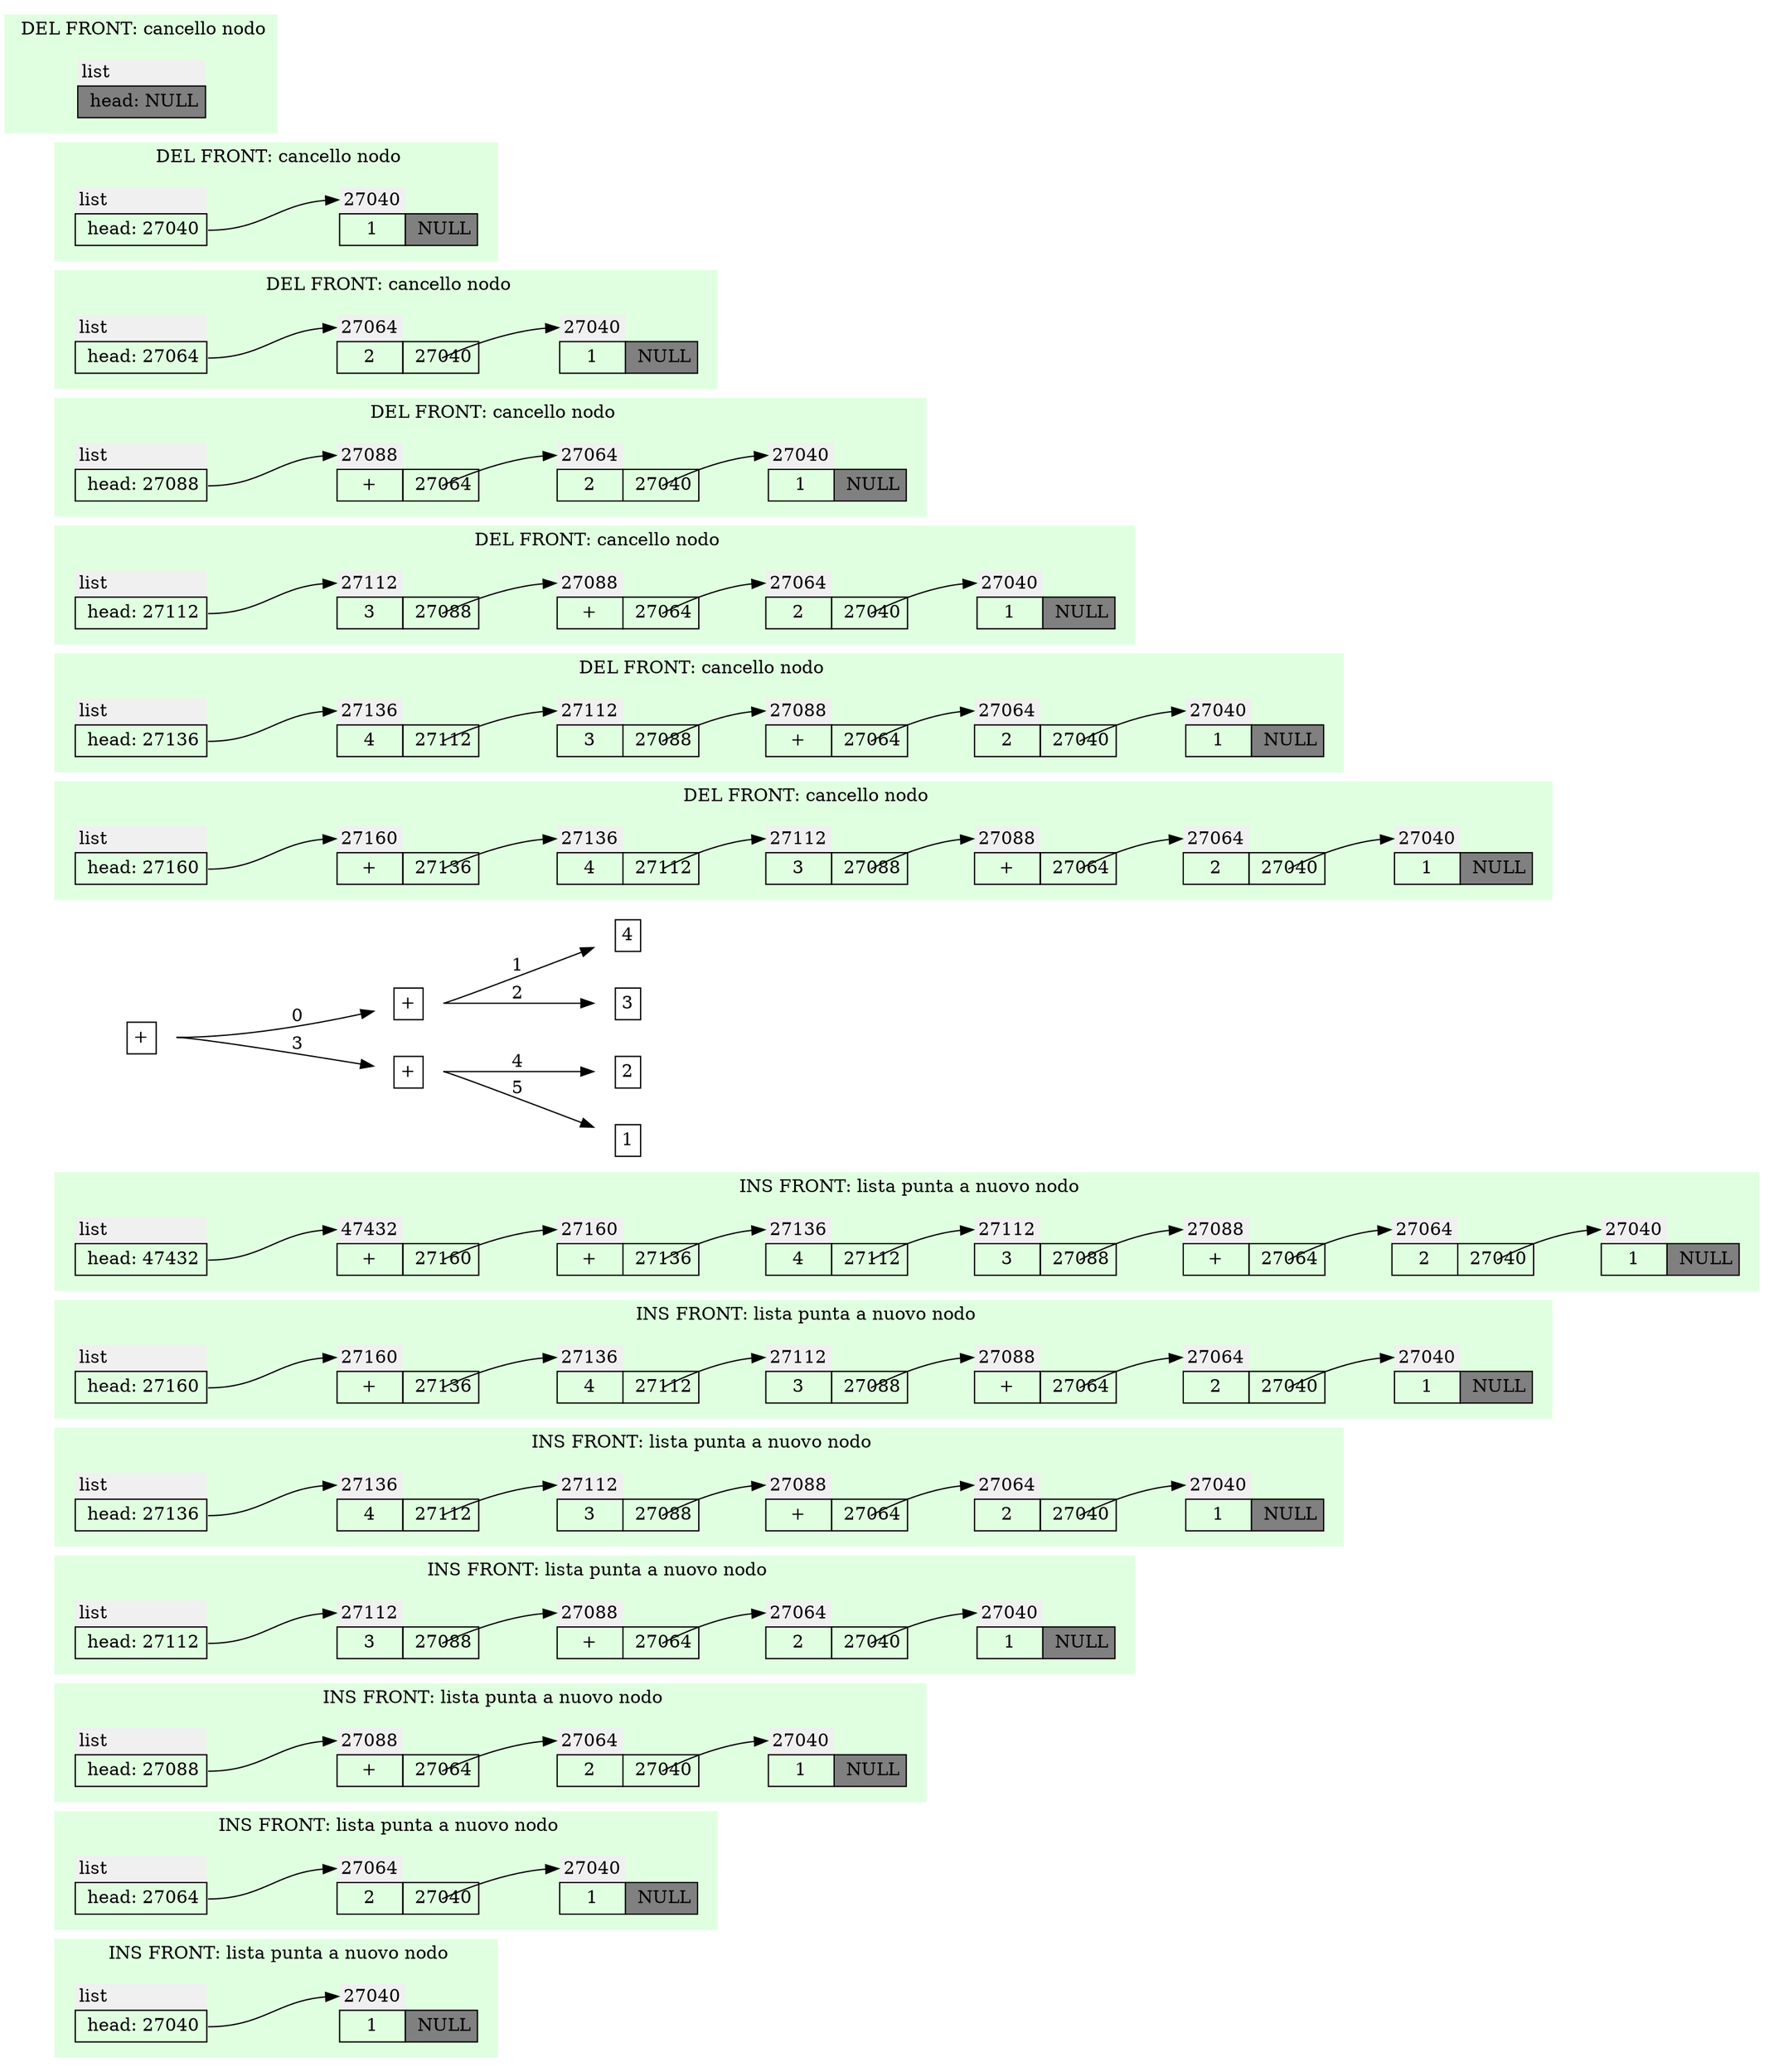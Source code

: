 digraph g
{ 
node [shape=none]
rankdir="LR"
edge[tailclip=false,arrowtail=dot];
subgraph cluster_19 {
label=" INS FRONT: lista punta a nuovo nodo";
style=filled;
color="#e0ffe0";
list_0_19
[label=<
<TABLE BORDER="0" CELLBORDER="1" CELLSPACING="0" CELLPADDING="4" >
<TR> <TD CELLPADDING="3" BORDER="0"  ALIGN="LEFT" bgcolor="#f0f0f0" PORT="id">list</TD> </TR><TR>
<TD PORT="next" > head: 27040</TD>
</TR></TABLE>>];
list_0_19:next:e -> node_27040_19:id ;
node_27040_19
[label=<
<TABLE BORDER="0" CELLBORDER="1" CELLSPACING="0" CELLPADDING="4" >
<TR> <TD CELLPADDING="3" BORDER="0"  ALIGN="LEFT" bgcolor="#f0f0f0" PORT="id">27040</TD> </TR><TR>
<TD PORT="val">1</TD>
 <TD PORT="next" bgcolor="#808080"> NULL</TD>
</TR></TABLE>>];
}
subgraph cluster_20 {
label=" INS FRONT: lista punta a nuovo nodo";
style=filled;
color="#e0ffe0";
list_0_20
[label=<
<TABLE BORDER="0" CELLBORDER="1" CELLSPACING="0" CELLPADDING="4" >
<TR> <TD CELLPADDING="3" BORDER="0"  ALIGN="LEFT" bgcolor="#f0f0f0" PORT="id">list</TD> </TR><TR>
<TD PORT="next" > head: 27064</TD>
</TR></TABLE>>];
list_0_20:next:e -> node_27064_20:id ;
node_27064_20
[label=<
<TABLE BORDER="0" CELLBORDER="1" CELLSPACING="0" CELLPADDING="4" >
<TR> <TD CELLPADDING="3" BORDER="0"  ALIGN="LEFT" bgcolor="#f0f0f0" PORT="id">27064</TD> </TR><TR>
<TD PORT="val">2</TD>
 <TD PORT="next" > 27040</TD>
</TR></TABLE>>];
node_27064_20:next:c -> node_27040_20:id ;
node_27040_20
[label=<
<TABLE BORDER="0" CELLBORDER="1" CELLSPACING="0" CELLPADDING="4" >
<TR> <TD CELLPADDING="3" BORDER="0"  ALIGN="LEFT" bgcolor="#f0f0f0" PORT="id">27040</TD> </TR><TR>
<TD PORT="val">1</TD>
 <TD PORT="next" bgcolor="#808080"> NULL</TD>
</TR></TABLE>>];
}
subgraph cluster_21 {
label=" INS FRONT: lista punta a nuovo nodo";
style=filled;
color="#e0ffe0";
list_0_21
[label=<
<TABLE BORDER="0" CELLBORDER="1" CELLSPACING="0" CELLPADDING="4" >
<TR> <TD CELLPADDING="3" BORDER="0"  ALIGN="LEFT" bgcolor="#f0f0f0" PORT="id">list</TD> </TR><TR>
<TD PORT="next" > head: 27088</TD>
</TR></TABLE>>];
list_0_21:next:e -> node_27088_21:id ;
node_27088_21
[label=<
<TABLE BORDER="0" CELLBORDER="1" CELLSPACING="0" CELLPADDING="4" >
<TR> <TD CELLPADDING="3" BORDER="0"  ALIGN="LEFT" bgcolor="#f0f0f0" PORT="id">27088</TD> </TR><TR>
<TD PORT="val">+</TD>
 <TD PORT="next" > 27064</TD>
</TR></TABLE>>];
node_27088_21:next:c -> node_27064_21:id ;
node_27064_21
[label=<
<TABLE BORDER="0" CELLBORDER="1" CELLSPACING="0" CELLPADDING="4" >
<TR> <TD CELLPADDING="3" BORDER="0"  ALIGN="LEFT" bgcolor="#f0f0f0" PORT="id">27064</TD> </TR><TR>
<TD PORT="val">2</TD>
 <TD PORT="next" > 27040</TD>
</TR></TABLE>>];
node_27064_21:next:c -> node_27040_21:id ;
node_27040_21
[label=<
<TABLE BORDER="0" CELLBORDER="1" CELLSPACING="0" CELLPADDING="4" >
<TR> <TD CELLPADDING="3" BORDER="0"  ALIGN="LEFT" bgcolor="#f0f0f0" PORT="id">27040</TD> </TR><TR>
<TD PORT="val">1</TD>
 <TD PORT="next" bgcolor="#808080"> NULL</TD>
</TR></TABLE>>];
}
subgraph cluster_22 {
label=" INS FRONT: lista punta a nuovo nodo";
style=filled;
color="#e0ffe0";
list_0_22
[label=<
<TABLE BORDER="0" CELLBORDER="1" CELLSPACING="0" CELLPADDING="4" >
<TR> <TD CELLPADDING="3" BORDER="0"  ALIGN="LEFT" bgcolor="#f0f0f0" PORT="id">list</TD> </TR><TR>
<TD PORT="next" > head: 27112</TD>
</TR></TABLE>>];
list_0_22:next:e -> node_27112_22:id ;
node_27112_22
[label=<
<TABLE BORDER="0" CELLBORDER="1" CELLSPACING="0" CELLPADDING="4" >
<TR> <TD CELLPADDING="3" BORDER="0"  ALIGN="LEFT" bgcolor="#f0f0f0" PORT="id">27112</TD> </TR><TR>
<TD PORT="val">3</TD>
 <TD PORT="next" > 27088</TD>
</TR></TABLE>>];
node_27112_22:next:c -> node_27088_22:id ;
node_27088_22
[label=<
<TABLE BORDER="0" CELLBORDER="1" CELLSPACING="0" CELLPADDING="4" >
<TR> <TD CELLPADDING="3" BORDER="0"  ALIGN="LEFT" bgcolor="#f0f0f0" PORT="id">27088</TD> </TR><TR>
<TD PORT="val">+</TD>
 <TD PORT="next" > 27064</TD>
</TR></TABLE>>];
node_27088_22:next:c -> node_27064_22:id ;
node_27064_22
[label=<
<TABLE BORDER="0" CELLBORDER="1" CELLSPACING="0" CELLPADDING="4" >
<TR> <TD CELLPADDING="3" BORDER="0"  ALIGN="LEFT" bgcolor="#f0f0f0" PORT="id">27064</TD> </TR><TR>
<TD PORT="val">2</TD>
 <TD PORT="next" > 27040</TD>
</TR></TABLE>>];
node_27064_22:next:c -> node_27040_22:id ;
node_27040_22
[label=<
<TABLE BORDER="0" CELLBORDER="1" CELLSPACING="0" CELLPADDING="4" >
<TR> <TD CELLPADDING="3" BORDER="0"  ALIGN="LEFT" bgcolor="#f0f0f0" PORT="id">27040</TD> </TR><TR>
<TD PORT="val">1</TD>
 <TD PORT="next" bgcolor="#808080"> NULL</TD>
</TR></TABLE>>];
}
subgraph cluster_23 {
label=" INS FRONT: lista punta a nuovo nodo";
style=filled;
color="#e0ffe0";
list_0_23
[label=<
<TABLE BORDER="0" CELLBORDER="1" CELLSPACING="0" CELLPADDING="4" >
<TR> <TD CELLPADDING="3" BORDER="0"  ALIGN="LEFT" bgcolor="#f0f0f0" PORT="id">list</TD> </TR><TR>
<TD PORT="next" > head: 27136</TD>
</TR></TABLE>>];
list_0_23:next:e -> node_27136_23:id ;
node_27136_23
[label=<
<TABLE BORDER="0" CELLBORDER="1" CELLSPACING="0" CELLPADDING="4" >
<TR> <TD CELLPADDING="3" BORDER="0"  ALIGN="LEFT" bgcolor="#f0f0f0" PORT="id">27136</TD> </TR><TR>
<TD PORT="val">4</TD>
 <TD PORT="next" > 27112</TD>
</TR></TABLE>>];
node_27136_23:next:c -> node_27112_23:id ;
node_27112_23
[label=<
<TABLE BORDER="0" CELLBORDER="1" CELLSPACING="0" CELLPADDING="4" >
<TR> <TD CELLPADDING="3" BORDER="0"  ALIGN="LEFT" bgcolor="#f0f0f0" PORT="id">27112</TD> </TR><TR>
<TD PORT="val">3</TD>
 <TD PORT="next" > 27088</TD>
</TR></TABLE>>];
node_27112_23:next:c -> node_27088_23:id ;
node_27088_23
[label=<
<TABLE BORDER="0" CELLBORDER="1" CELLSPACING="0" CELLPADDING="4" >
<TR> <TD CELLPADDING="3" BORDER="0"  ALIGN="LEFT" bgcolor="#f0f0f0" PORT="id">27088</TD> </TR><TR>
<TD PORT="val">+</TD>
 <TD PORT="next" > 27064</TD>
</TR></TABLE>>];
node_27088_23:next:c -> node_27064_23:id ;
node_27064_23
[label=<
<TABLE BORDER="0" CELLBORDER="1" CELLSPACING="0" CELLPADDING="4" >
<TR> <TD CELLPADDING="3" BORDER="0"  ALIGN="LEFT" bgcolor="#f0f0f0" PORT="id">27064</TD> </TR><TR>
<TD PORT="val">2</TD>
 <TD PORT="next" > 27040</TD>
</TR></TABLE>>];
node_27064_23:next:c -> node_27040_23:id ;
node_27040_23
[label=<
<TABLE BORDER="0" CELLBORDER="1" CELLSPACING="0" CELLPADDING="4" >
<TR> <TD CELLPADDING="3" BORDER="0"  ALIGN="LEFT" bgcolor="#f0f0f0" PORT="id">27040</TD> </TR><TR>
<TD PORT="val">1</TD>
 <TD PORT="next" bgcolor="#808080"> NULL</TD>
</TR></TABLE>>];
}
subgraph cluster_24 {
label=" INS FRONT: lista punta a nuovo nodo";
style=filled;
color="#e0ffe0";
list_0_24
[label=<
<TABLE BORDER="0" CELLBORDER="1" CELLSPACING="0" CELLPADDING="4" >
<TR> <TD CELLPADDING="3" BORDER="0"  ALIGN="LEFT" bgcolor="#f0f0f0" PORT="id">list</TD> </TR><TR>
<TD PORT="next" > head: 27160</TD>
</TR></TABLE>>];
list_0_24:next:e -> node_27160_24:id ;
node_27160_24
[label=<
<TABLE BORDER="0" CELLBORDER="1" CELLSPACING="0" CELLPADDING="4" >
<TR> <TD CELLPADDING="3" BORDER="0"  ALIGN="LEFT" bgcolor="#f0f0f0" PORT="id">27160</TD> </TR><TR>
<TD PORT="val">+</TD>
 <TD PORT="next" > 27136</TD>
</TR></TABLE>>];
node_27160_24:next:c -> node_27136_24:id ;
node_27136_24
[label=<
<TABLE BORDER="0" CELLBORDER="1" CELLSPACING="0" CELLPADDING="4" >
<TR> <TD CELLPADDING="3" BORDER="0"  ALIGN="LEFT" bgcolor="#f0f0f0" PORT="id">27136</TD> </TR><TR>
<TD PORT="val">4</TD>
 <TD PORT="next" > 27112</TD>
</TR></TABLE>>];
node_27136_24:next:c -> node_27112_24:id ;
node_27112_24
[label=<
<TABLE BORDER="0" CELLBORDER="1" CELLSPACING="0" CELLPADDING="4" >
<TR> <TD CELLPADDING="3" BORDER="0"  ALIGN="LEFT" bgcolor="#f0f0f0" PORT="id">27112</TD> </TR><TR>
<TD PORT="val">3</TD>
 <TD PORT="next" > 27088</TD>
</TR></TABLE>>];
node_27112_24:next:c -> node_27088_24:id ;
node_27088_24
[label=<
<TABLE BORDER="0" CELLBORDER="1" CELLSPACING="0" CELLPADDING="4" >
<TR> <TD CELLPADDING="3" BORDER="0"  ALIGN="LEFT" bgcolor="#f0f0f0" PORT="id">27088</TD> </TR><TR>
<TD PORT="val">+</TD>
 <TD PORT="next" > 27064</TD>
</TR></TABLE>>];
node_27088_24:next:c -> node_27064_24:id ;
node_27064_24
[label=<
<TABLE BORDER="0" CELLBORDER="1" CELLSPACING="0" CELLPADDING="4" >
<TR> <TD CELLPADDING="3" BORDER="0"  ALIGN="LEFT" bgcolor="#f0f0f0" PORT="id">27064</TD> </TR><TR>
<TD PORT="val">2</TD>
 <TD PORT="next" > 27040</TD>
</TR></TABLE>>];
node_27064_24:next:c -> node_27040_24:id ;
node_27040_24
[label=<
<TABLE BORDER="0" CELLBORDER="1" CELLSPACING="0" CELLPADDING="4" >
<TR> <TD CELLPADDING="3" BORDER="0"  ALIGN="LEFT" bgcolor="#f0f0f0" PORT="id">27040</TD> </TR><TR>
<TD PORT="val">1</TD>
 <TD PORT="next" bgcolor="#808080"> NULL</TD>
</TR></TABLE>>];
}
subgraph cluster_25 {
label=" INS FRONT: lista punta a nuovo nodo";
style=filled;
color="#e0ffe0";
list_0_25
[label=<
<TABLE BORDER="0" CELLBORDER="1" CELLSPACING="0" CELLPADDING="4" >
<TR> <TD CELLPADDING="3" BORDER="0"  ALIGN="LEFT" bgcolor="#f0f0f0" PORT="id">list</TD> </TR><TR>
<TD PORT="next" > head: 47432</TD>
</TR></TABLE>>];
list_0_25:next:e -> node_47432_25:id ;
node_47432_25
[label=<
<TABLE BORDER="0" CELLBORDER="1" CELLSPACING="0" CELLPADDING="4" >
<TR> <TD CELLPADDING="3" BORDER="0"  ALIGN="LEFT" bgcolor="#f0f0f0" PORT="id">47432</TD> </TR><TR>
<TD PORT="val">+</TD>
 <TD PORT="next" > 27160</TD>
</TR></TABLE>>];
node_47432_25:next:c -> node_27160_25:id ;
node_27160_25
[label=<
<TABLE BORDER="0" CELLBORDER="1" CELLSPACING="0" CELLPADDING="4" >
<TR> <TD CELLPADDING="3" BORDER="0"  ALIGN="LEFT" bgcolor="#f0f0f0" PORT="id">27160</TD> </TR><TR>
<TD PORT="val">+</TD>
 <TD PORT="next" > 27136</TD>
</TR></TABLE>>];
node_27160_25:next:c -> node_27136_25:id ;
node_27136_25
[label=<
<TABLE BORDER="0" CELLBORDER="1" CELLSPACING="0" CELLPADDING="4" >
<TR> <TD CELLPADDING="3" BORDER="0"  ALIGN="LEFT" bgcolor="#f0f0f0" PORT="id">27136</TD> </TR><TR>
<TD PORT="val">4</TD>
 <TD PORT="next" > 27112</TD>
</TR></TABLE>>];
node_27136_25:next:c -> node_27112_25:id ;
node_27112_25
[label=<
<TABLE BORDER="0" CELLBORDER="1" CELLSPACING="0" CELLPADDING="4" >
<TR> <TD CELLPADDING="3" BORDER="0"  ALIGN="LEFT" bgcolor="#f0f0f0" PORT="id">27112</TD> </TR><TR>
<TD PORT="val">3</TD>
 <TD PORT="next" > 27088</TD>
</TR></TABLE>>];
node_27112_25:next:c -> node_27088_25:id ;
node_27088_25
[label=<
<TABLE BORDER="0" CELLBORDER="1" CELLSPACING="0" CELLPADDING="4" >
<TR> <TD CELLPADDING="3" BORDER="0"  ALIGN="LEFT" bgcolor="#f0f0f0" PORT="id">27088</TD> </TR><TR>
<TD PORT="val">+</TD>
 <TD PORT="next" > 27064</TD>
</TR></TABLE>>];
node_27088_25:next:c -> node_27064_25:id ;
node_27064_25
[label=<
<TABLE BORDER="0" CELLBORDER="1" CELLSPACING="0" CELLPADDING="4" >
<TR> <TD CELLPADDING="3" BORDER="0"  ALIGN="LEFT" bgcolor="#f0f0f0" PORT="id">27064</TD> </TR><TR>
<TD PORT="val">2</TD>
 <TD PORT="next" > 27040</TD>
</TR></TABLE>>];
node_27064_25:next:c -> node_27040_25:id ;
node_27040_25
[label=<
<TABLE BORDER="0" CELLBORDER="1" CELLSPACING="0" CELLPADDING="4" >
<TR> <TD CELLPADDING="3" BORDER="0"  ALIGN="LEFT" bgcolor="#f0f0f0" PORT="id">27040</TD> </TR><TR>
<TD PORT="val">1</TD>
 <TD PORT="next" bgcolor="#808080"> NULL</TD>
</TR></TABLE>>];
}
rec_node_47432
[label=<
<TABLE BORDER="0" CELLBORDER="1" CELLSPACING="0" CELLPADDING="4" >
<TR>
<TD PORT="val">+</TD>
</TR></TABLE>>];
subgraph cluster_26 {
label=" DEL FRONT: cancello nodo";
style=filled;
color="#e0ffe0";
list_0_26
[label=<
<TABLE BORDER="0" CELLBORDER="1" CELLSPACING="0" CELLPADDING="4" >
<TR> <TD CELLPADDING="3" BORDER="0"  ALIGN="LEFT" bgcolor="#f0f0f0" PORT="id">list</TD> </TR><TR>
<TD PORT="next" > head: 27160</TD>
</TR></TABLE>>];
list_0_26:next:e -> node_27160_26:id ;
node_27160_26
[label=<
<TABLE BORDER="0" CELLBORDER="1" CELLSPACING="0" CELLPADDING="4" >
<TR> <TD CELLPADDING="3" BORDER="0"  ALIGN="LEFT" bgcolor="#f0f0f0" PORT="id">27160</TD> </TR><TR>
<TD PORT="val">+</TD>
 <TD PORT="next" > 27136</TD>
</TR></TABLE>>];
node_27160_26:next:c -> node_27136_26:id ;
node_27136_26
[label=<
<TABLE BORDER="0" CELLBORDER="1" CELLSPACING="0" CELLPADDING="4" >
<TR> <TD CELLPADDING="3" BORDER="0"  ALIGN="LEFT" bgcolor="#f0f0f0" PORT="id">27136</TD> </TR><TR>
<TD PORT="val">4</TD>
 <TD PORT="next" > 27112</TD>
</TR></TABLE>>];
node_27136_26:next:c -> node_27112_26:id ;
node_27112_26
[label=<
<TABLE BORDER="0" CELLBORDER="1" CELLSPACING="0" CELLPADDING="4" >
<TR> <TD CELLPADDING="3" BORDER="0"  ALIGN="LEFT" bgcolor="#f0f0f0" PORT="id">27112</TD> </TR><TR>
<TD PORT="val">3</TD>
 <TD PORT="next" > 27088</TD>
</TR></TABLE>>];
node_27112_26:next:c -> node_27088_26:id ;
node_27088_26
[label=<
<TABLE BORDER="0" CELLBORDER="1" CELLSPACING="0" CELLPADDING="4" >
<TR> <TD CELLPADDING="3" BORDER="0"  ALIGN="LEFT" bgcolor="#f0f0f0" PORT="id">27088</TD> </TR><TR>
<TD PORT="val">+</TD>
 <TD PORT="next" > 27064</TD>
</TR></TABLE>>];
node_27088_26:next:c -> node_27064_26:id ;
node_27064_26
[label=<
<TABLE BORDER="0" CELLBORDER="1" CELLSPACING="0" CELLPADDING="4" >
<TR> <TD CELLPADDING="3" BORDER="0"  ALIGN="LEFT" bgcolor="#f0f0f0" PORT="id">27064</TD> </TR><TR>
<TD PORT="val">2</TD>
 <TD PORT="next" > 27040</TD>
</TR></TABLE>>];
node_27064_26:next:c -> node_27040_26:id ;
node_27040_26
[label=<
<TABLE BORDER="0" CELLBORDER="1" CELLSPACING="0" CELLPADDING="4" >
<TR> <TD CELLPADDING="3" BORDER="0"  ALIGN="LEFT" bgcolor="#f0f0f0" PORT="id">27040</TD> </TR><TR>
<TD PORT="val">1</TD>
 <TD PORT="next" bgcolor="#808080"> NULL</TD>
</TR></TABLE>>];
}
rec_node_47432:e -> rec_node_27160 [label=0];
rec_node_27160
[label=<
<TABLE BORDER="0" CELLBORDER="1" CELLSPACING="0" CELLPADDING="4" >
<TR>
<TD PORT="val">+</TD>
</TR></TABLE>>];
subgraph cluster_27 {
label=" DEL FRONT: cancello nodo";
style=filled;
color="#e0ffe0";
list_0_27
[label=<
<TABLE BORDER="0" CELLBORDER="1" CELLSPACING="0" CELLPADDING="4" >
<TR> <TD CELLPADDING="3" BORDER="0"  ALIGN="LEFT" bgcolor="#f0f0f0" PORT="id">list</TD> </TR><TR>
<TD PORT="next" > head: 27136</TD>
</TR></TABLE>>];
list_0_27:next:e -> node_27136_27:id ;
node_27136_27
[label=<
<TABLE BORDER="0" CELLBORDER="1" CELLSPACING="0" CELLPADDING="4" >
<TR> <TD CELLPADDING="3" BORDER="0"  ALIGN="LEFT" bgcolor="#f0f0f0" PORT="id">27136</TD> </TR><TR>
<TD PORT="val">4</TD>
 <TD PORT="next" > 27112</TD>
</TR></TABLE>>];
node_27136_27:next:c -> node_27112_27:id ;
node_27112_27
[label=<
<TABLE BORDER="0" CELLBORDER="1" CELLSPACING="0" CELLPADDING="4" >
<TR> <TD CELLPADDING="3" BORDER="0"  ALIGN="LEFT" bgcolor="#f0f0f0" PORT="id">27112</TD> </TR><TR>
<TD PORT="val">3</TD>
 <TD PORT="next" > 27088</TD>
</TR></TABLE>>];
node_27112_27:next:c -> node_27088_27:id ;
node_27088_27
[label=<
<TABLE BORDER="0" CELLBORDER="1" CELLSPACING="0" CELLPADDING="4" >
<TR> <TD CELLPADDING="3" BORDER="0"  ALIGN="LEFT" bgcolor="#f0f0f0" PORT="id">27088</TD> </TR><TR>
<TD PORT="val">+</TD>
 <TD PORT="next" > 27064</TD>
</TR></TABLE>>];
node_27088_27:next:c -> node_27064_27:id ;
node_27064_27
[label=<
<TABLE BORDER="0" CELLBORDER="1" CELLSPACING="0" CELLPADDING="4" >
<TR> <TD CELLPADDING="3" BORDER="0"  ALIGN="LEFT" bgcolor="#f0f0f0" PORT="id">27064</TD> </TR><TR>
<TD PORT="val">2</TD>
 <TD PORT="next" > 27040</TD>
</TR></TABLE>>];
node_27064_27:next:c -> node_27040_27:id ;
node_27040_27
[label=<
<TABLE BORDER="0" CELLBORDER="1" CELLSPACING="0" CELLPADDING="4" >
<TR> <TD CELLPADDING="3" BORDER="0"  ALIGN="LEFT" bgcolor="#f0f0f0" PORT="id">27040</TD> </TR><TR>
<TD PORT="val">1</TD>
 <TD PORT="next" bgcolor="#808080"> NULL</TD>
</TR></TABLE>>];
}
rec_node_27160:e -> rec_node_27136 [label=1];
rec_node_27136
[label=<
<TABLE BORDER="0" CELLBORDER="1" CELLSPACING="0" CELLPADDING="4" >
<TR>
<TD PORT="val">4</TD>
</TR></TABLE>>];
subgraph cluster_28 {
label=" DEL FRONT: cancello nodo";
style=filled;
color="#e0ffe0";
list_0_28
[label=<
<TABLE BORDER="0" CELLBORDER="1" CELLSPACING="0" CELLPADDING="4" >
<TR> <TD CELLPADDING="3" BORDER="0"  ALIGN="LEFT" bgcolor="#f0f0f0" PORT="id">list</TD> </TR><TR>
<TD PORT="next" > head: 27112</TD>
</TR></TABLE>>];
list_0_28:next:e -> node_27112_28:id ;
node_27112_28
[label=<
<TABLE BORDER="0" CELLBORDER="1" CELLSPACING="0" CELLPADDING="4" >
<TR> <TD CELLPADDING="3" BORDER="0"  ALIGN="LEFT" bgcolor="#f0f0f0" PORT="id">27112</TD> </TR><TR>
<TD PORT="val">3</TD>
 <TD PORT="next" > 27088</TD>
</TR></TABLE>>];
node_27112_28:next:c -> node_27088_28:id ;
node_27088_28
[label=<
<TABLE BORDER="0" CELLBORDER="1" CELLSPACING="0" CELLPADDING="4" >
<TR> <TD CELLPADDING="3" BORDER="0"  ALIGN="LEFT" bgcolor="#f0f0f0" PORT="id">27088</TD> </TR><TR>
<TD PORT="val">+</TD>
 <TD PORT="next" > 27064</TD>
</TR></TABLE>>];
node_27088_28:next:c -> node_27064_28:id ;
node_27064_28
[label=<
<TABLE BORDER="0" CELLBORDER="1" CELLSPACING="0" CELLPADDING="4" >
<TR> <TD CELLPADDING="3" BORDER="0"  ALIGN="LEFT" bgcolor="#f0f0f0" PORT="id">27064</TD> </TR><TR>
<TD PORT="val">2</TD>
 <TD PORT="next" > 27040</TD>
</TR></TABLE>>];
node_27064_28:next:c -> node_27040_28:id ;
node_27040_28
[label=<
<TABLE BORDER="0" CELLBORDER="1" CELLSPACING="0" CELLPADDING="4" >
<TR> <TD CELLPADDING="3" BORDER="0"  ALIGN="LEFT" bgcolor="#f0f0f0" PORT="id">27040</TD> </TR><TR>
<TD PORT="val">1</TD>
 <TD PORT="next" bgcolor="#808080"> NULL</TD>
</TR></TABLE>>];
}
rec_node_27160:e -> rec_node_27112 [label=2];
rec_node_27112
[label=<
<TABLE BORDER="0" CELLBORDER="1" CELLSPACING="0" CELLPADDING="4" >
<TR>
<TD PORT="val">3</TD>
</TR></TABLE>>];
subgraph cluster_29 {
label=" DEL FRONT: cancello nodo";
style=filled;
color="#e0ffe0";
list_0_29
[label=<
<TABLE BORDER="0" CELLBORDER="1" CELLSPACING="0" CELLPADDING="4" >
<TR> <TD CELLPADDING="3" BORDER="0"  ALIGN="LEFT" bgcolor="#f0f0f0" PORT="id">list</TD> </TR><TR>
<TD PORT="next" > head: 27088</TD>
</TR></TABLE>>];
list_0_29:next:e -> node_27088_29:id ;
node_27088_29
[label=<
<TABLE BORDER="0" CELLBORDER="1" CELLSPACING="0" CELLPADDING="4" >
<TR> <TD CELLPADDING="3" BORDER="0"  ALIGN="LEFT" bgcolor="#f0f0f0" PORT="id">27088</TD> </TR><TR>
<TD PORT="val">+</TD>
 <TD PORT="next" > 27064</TD>
</TR></TABLE>>];
node_27088_29:next:c -> node_27064_29:id ;
node_27064_29
[label=<
<TABLE BORDER="0" CELLBORDER="1" CELLSPACING="0" CELLPADDING="4" >
<TR> <TD CELLPADDING="3" BORDER="0"  ALIGN="LEFT" bgcolor="#f0f0f0" PORT="id">27064</TD> </TR><TR>
<TD PORT="val">2</TD>
 <TD PORT="next" > 27040</TD>
</TR></TABLE>>];
node_27064_29:next:c -> node_27040_29:id ;
node_27040_29
[label=<
<TABLE BORDER="0" CELLBORDER="1" CELLSPACING="0" CELLPADDING="4" >
<TR> <TD CELLPADDING="3" BORDER="0"  ALIGN="LEFT" bgcolor="#f0f0f0" PORT="id">27040</TD> </TR><TR>
<TD PORT="val">1</TD>
 <TD PORT="next" bgcolor="#808080"> NULL</TD>
</TR></TABLE>>];
}
rec_node_47432:e -> rec_node_27088 [label=3];
rec_node_27088
[label=<
<TABLE BORDER="0" CELLBORDER="1" CELLSPACING="0" CELLPADDING="4" >
<TR>
<TD PORT="val">+</TD>
</TR></TABLE>>];
subgraph cluster_30 {
label=" DEL FRONT: cancello nodo";
style=filled;
color="#e0ffe0";
list_0_30
[label=<
<TABLE BORDER="0" CELLBORDER="1" CELLSPACING="0" CELLPADDING="4" >
<TR> <TD CELLPADDING="3" BORDER="0"  ALIGN="LEFT" bgcolor="#f0f0f0" PORT="id">list</TD> </TR><TR>
<TD PORT="next" > head: 27064</TD>
</TR></TABLE>>];
list_0_30:next:e -> node_27064_30:id ;
node_27064_30
[label=<
<TABLE BORDER="0" CELLBORDER="1" CELLSPACING="0" CELLPADDING="4" >
<TR> <TD CELLPADDING="3" BORDER="0"  ALIGN="LEFT" bgcolor="#f0f0f0" PORT="id">27064</TD> </TR><TR>
<TD PORT="val">2</TD>
 <TD PORT="next" > 27040</TD>
</TR></TABLE>>];
node_27064_30:next:c -> node_27040_30:id ;
node_27040_30
[label=<
<TABLE BORDER="0" CELLBORDER="1" CELLSPACING="0" CELLPADDING="4" >
<TR> <TD CELLPADDING="3" BORDER="0"  ALIGN="LEFT" bgcolor="#f0f0f0" PORT="id">27040</TD> </TR><TR>
<TD PORT="val">1</TD>
 <TD PORT="next" bgcolor="#808080"> NULL</TD>
</TR></TABLE>>];
}
rec_node_27088:e -> rec_node_27064 [label=4];
rec_node_27064
[label=<
<TABLE BORDER="0" CELLBORDER="1" CELLSPACING="0" CELLPADDING="4" >
<TR>
<TD PORT="val">2</TD>
</TR></TABLE>>];
subgraph cluster_31 {
label=" DEL FRONT: cancello nodo";
style=filled;
color="#e0ffe0";
list_0_31
[label=<
<TABLE BORDER="0" CELLBORDER="1" CELLSPACING="0" CELLPADDING="4" >
<TR> <TD CELLPADDING="3" BORDER="0"  ALIGN="LEFT" bgcolor="#f0f0f0" PORT="id">list</TD> </TR><TR>
<TD PORT="next" > head: 27040</TD>
</TR></TABLE>>];
list_0_31:next:e -> node_27040_31:id ;
node_27040_31
[label=<
<TABLE BORDER="0" CELLBORDER="1" CELLSPACING="0" CELLPADDING="4" >
<TR> <TD CELLPADDING="3" BORDER="0"  ALIGN="LEFT" bgcolor="#f0f0f0" PORT="id">27040</TD> </TR><TR>
<TD PORT="val">1</TD>
 <TD PORT="next" bgcolor="#808080"> NULL</TD>
</TR></TABLE>>];
}
rec_node_27088:e -> rec_node_27040 [label=5];
rec_node_27040
[label=<
<TABLE BORDER="0" CELLBORDER="1" CELLSPACING="0" CELLPADDING="4" >
<TR>
<TD PORT="val">1</TD>
</TR></TABLE>>];
subgraph cluster_32 {
label=" DEL FRONT: cancello nodo";
style=filled;
color="#e0ffe0";
list_0_32
[label=<
<TABLE BORDER="0" CELLBORDER="1" CELLSPACING="0" CELLPADDING="4" >
<TR> <TD CELLPADDING="3" BORDER="0"  ALIGN="LEFT" bgcolor="#f0f0f0" PORT="id">list</TD> </TR><TR>
<TD PORT="next" bgcolor="#808080"> head: NULL</TD>
</TR></TABLE>>];
}
}
